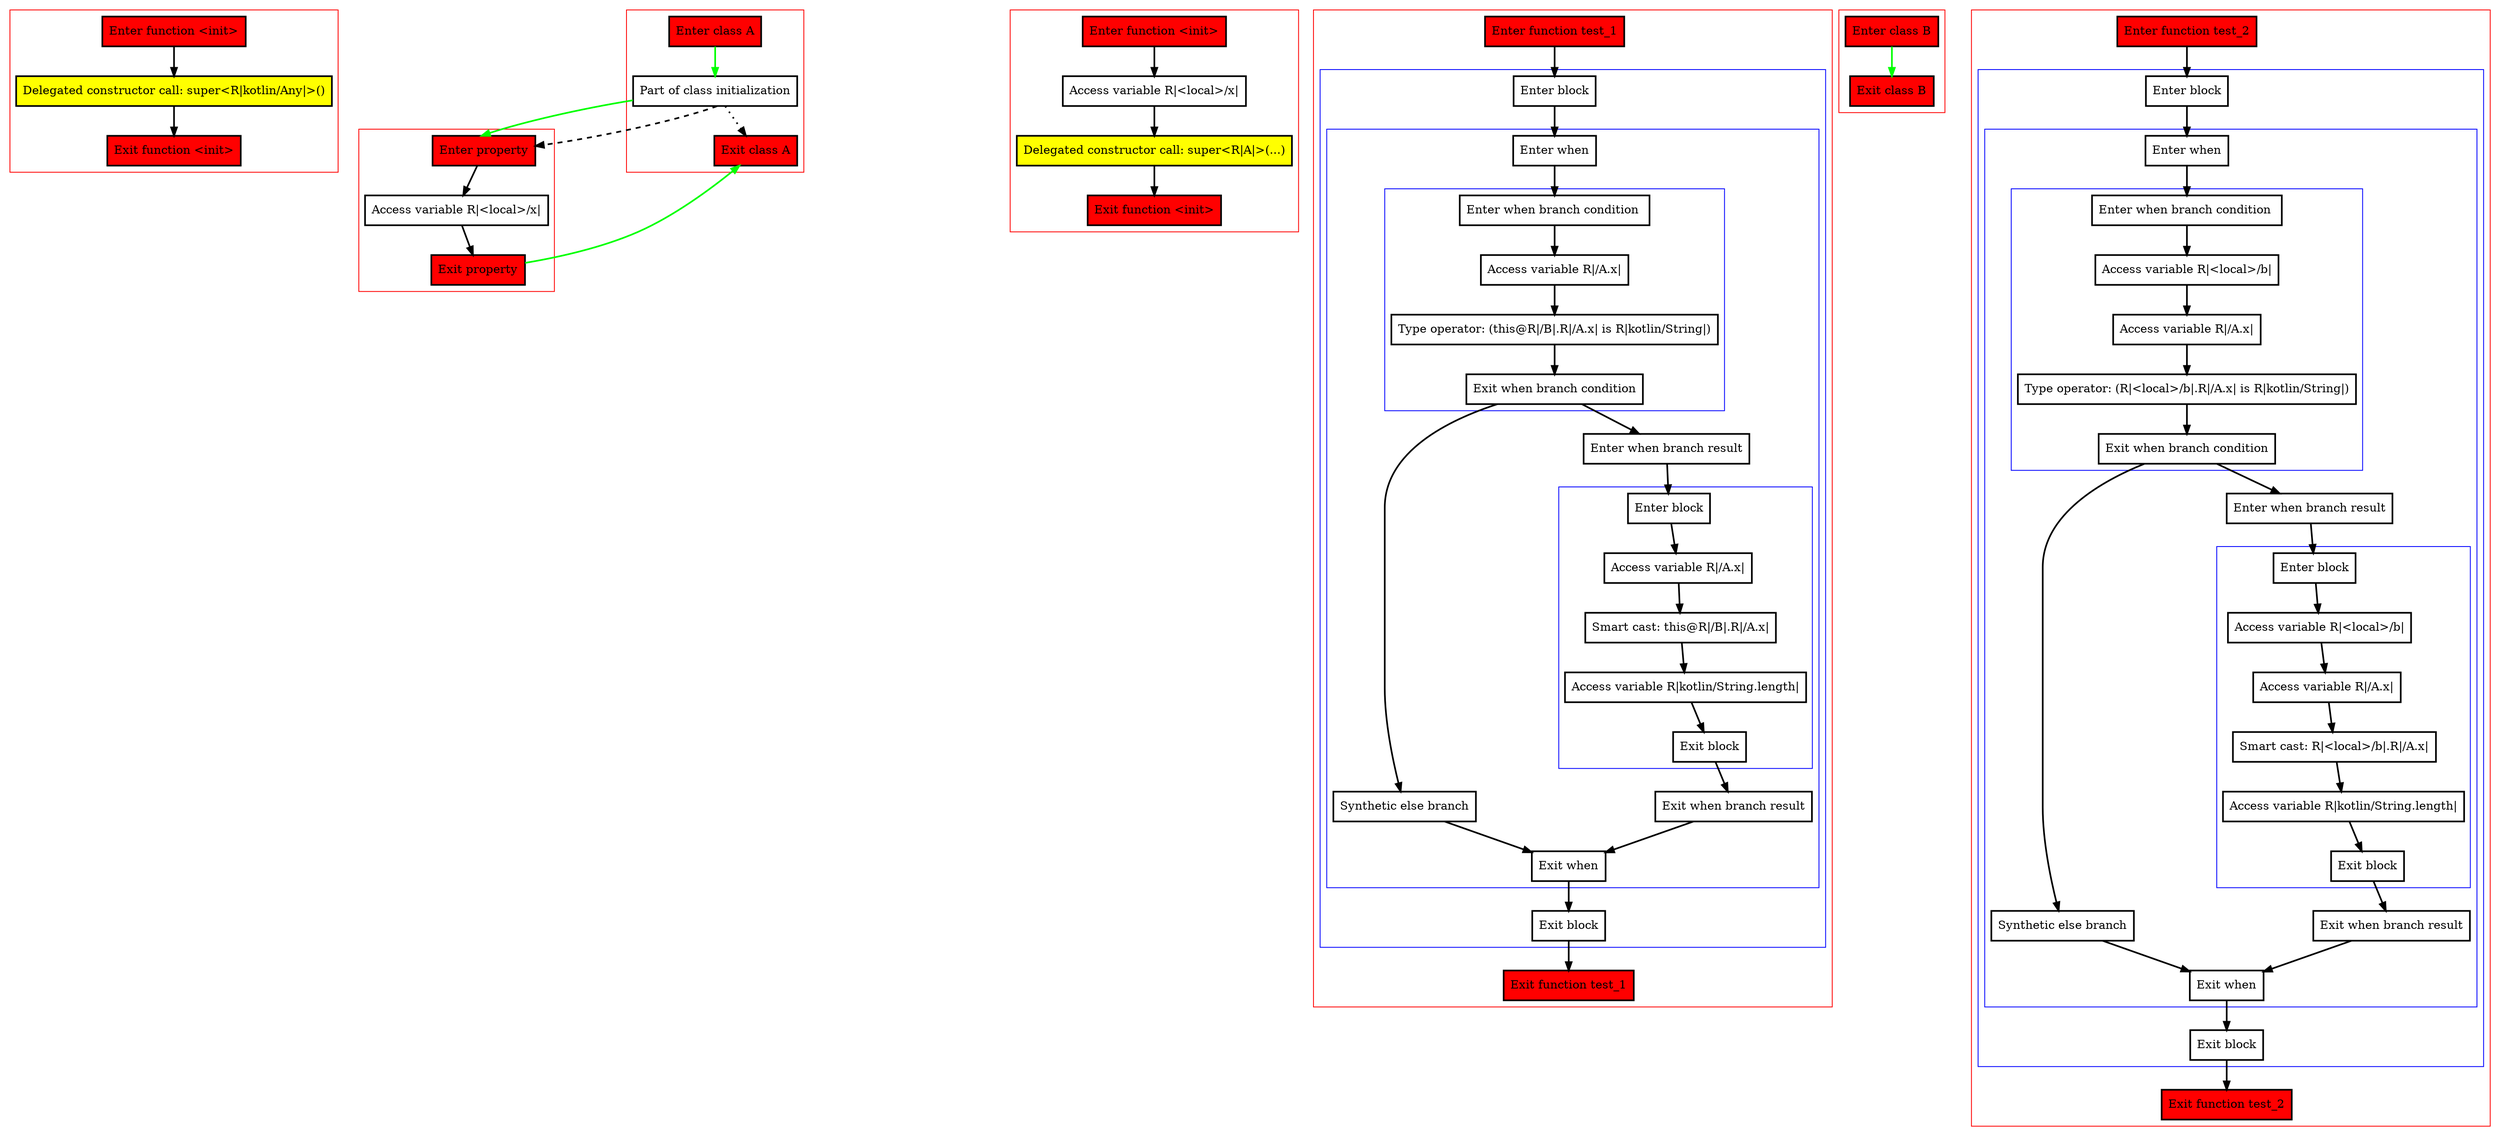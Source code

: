 digraph overridenOpenVal_kt {
    graph [nodesep=3]
    node [shape=box penwidth=2]
    edge [penwidth=2]

    subgraph cluster_0 {
        color=red
        0 [label="Enter function <init>" style="filled" fillcolor=red];
        1 [label="Delegated constructor call: super<R|kotlin/Any|>()" style="filled" fillcolor=yellow];
        2 [label="Exit function <init>" style="filled" fillcolor=red];
    }
    0 -> {1};
    1 -> {2};

    subgraph cluster_1 {
        color=red
        3 [label="Enter property" style="filled" fillcolor=red];
        4 [label="Access variable R|<local>/x|"];
        5 [label="Exit property" style="filled" fillcolor=red];
    }
    3 -> {4};
    4 -> {5};
    5 -> {8} [color=green];

    subgraph cluster_2 {
        color=red
        6 [label="Enter class A" style="filled" fillcolor=red];
        7 [label="Part of class initialization"];
        8 [label="Exit class A" style="filled" fillcolor=red];
    }
    6 -> {7} [color=green];
    7 -> {8} [style=dotted];
    7 -> {3} [color=green];
    7 -> {3} [style=dashed];

    subgraph cluster_3 {
        color=red
        9 [label="Enter function <init>" style="filled" fillcolor=red];
        10 [label="Access variable R|<local>/x|"];
        11 [label="Delegated constructor call: super<R|A|>(...)" style="filled" fillcolor=yellow];
        12 [label="Exit function <init>" style="filled" fillcolor=red];
    }
    9 -> {10};
    10 -> {11};
    11 -> {12};

    subgraph cluster_4 {
        color=red
        13 [label="Enter function test_1" style="filled" fillcolor=red];
        subgraph cluster_5 {
            color=blue
            14 [label="Enter block"];
            subgraph cluster_6 {
                color=blue
                15 [label="Enter when"];
                subgraph cluster_7 {
                    color=blue
                    16 [label="Enter when branch condition "];
                    17 [label="Access variable R|/A.x|"];
                    18 [label="Type operator: (this@R|/B|.R|/A.x| is R|kotlin/String|)"];
                    19 [label="Exit when branch condition"];
                }
                20 [label="Synthetic else branch"];
                21 [label="Enter when branch result"];
                subgraph cluster_8 {
                    color=blue
                    22 [label="Enter block"];
                    23 [label="Access variable R|/A.x|"];
                    24 [label="Smart cast: this@R|/B|.R|/A.x|"];
                    25 [label="Access variable R|kotlin/String.length|"];
                    26 [label="Exit block"];
                }
                27 [label="Exit when branch result"];
                28 [label="Exit when"];
            }
            29 [label="Exit block"];
        }
        30 [label="Exit function test_1" style="filled" fillcolor=red];
    }
    13 -> {14};
    14 -> {15};
    15 -> {16};
    16 -> {17};
    17 -> {18};
    18 -> {19};
    19 -> {21 20};
    20 -> {28};
    21 -> {22};
    22 -> {23};
    23 -> {24};
    24 -> {25};
    25 -> {26};
    26 -> {27};
    27 -> {28};
    28 -> {29};
    29 -> {30};

    subgraph cluster_9 {
        color=red
        31 [label="Enter class B" style="filled" fillcolor=red];
        32 [label="Exit class B" style="filled" fillcolor=red];
    }
    31 -> {32} [color=green];

    subgraph cluster_10 {
        color=red
        33 [label="Enter function test_2" style="filled" fillcolor=red];
        subgraph cluster_11 {
            color=blue
            34 [label="Enter block"];
            subgraph cluster_12 {
                color=blue
                35 [label="Enter when"];
                subgraph cluster_13 {
                    color=blue
                    36 [label="Enter when branch condition "];
                    37 [label="Access variable R|<local>/b|"];
                    38 [label="Access variable R|/A.x|"];
                    39 [label="Type operator: (R|<local>/b|.R|/A.x| is R|kotlin/String|)"];
                    40 [label="Exit when branch condition"];
                }
                41 [label="Synthetic else branch"];
                42 [label="Enter when branch result"];
                subgraph cluster_14 {
                    color=blue
                    43 [label="Enter block"];
                    44 [label="Access variable R|<local>/b|"];
                    45 [label="Access variable R|/A.x|"];
                    46 [label="Smart cast: R|<local>/b|.R|/A.x|"];
                    47 [label="Access variable R|kotlin/String.length|"];
                    48 [label="Exit block"];
                }
                49 [label="Exit when branch result"];
                50 [label="Exit when"];
            }
            51 [label="Exit block"];
        }
        52 [label="Exit function test_2" style="filled" fillcolor=red];
    }
    33 -> {34};
    34 -> {35};
    35 -> {36};
    36 -> {37};
    37 -> {38};
    38 -> {39};
    39 -> {40};
    40 -> {42 41};
    41 -> {50};
    42 -> {43};
    43 -> {44};
    44 -> {45};
    45 -> {46};
    46 -> {47};
    47 -> {48};
    48 -> {49};
    49 -> {50};
    50 -> {51};
    51 -> {52};

}
